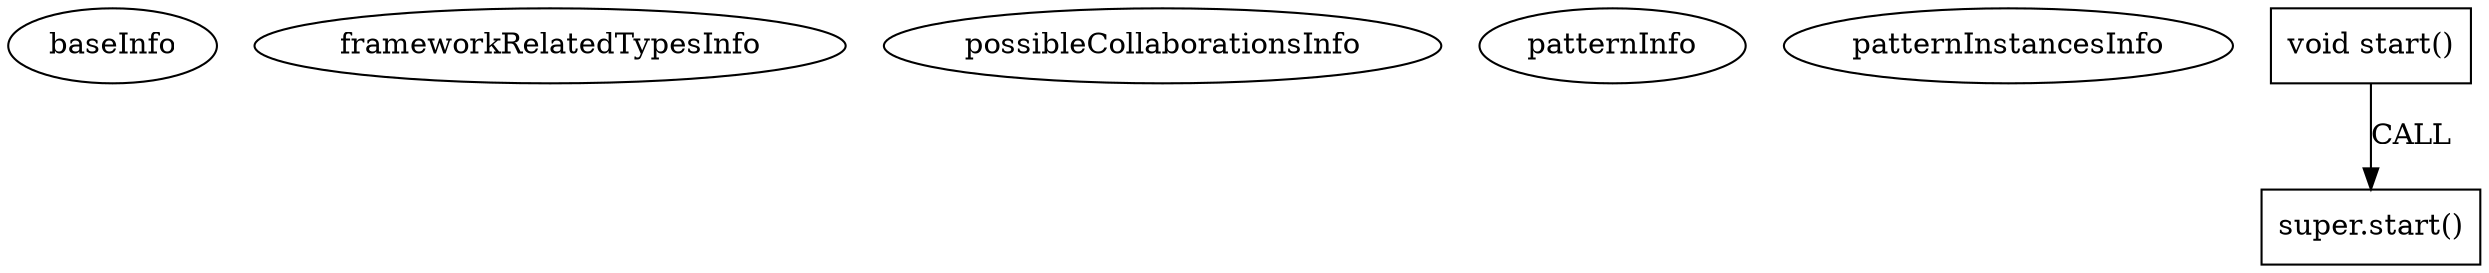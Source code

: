 digraph {
baseInfo[graphId=4218,category="pattern",isAnonymous=false,possibleRelation=false]
frameworkRelatedTypesInfo[]
possibleCollaborationsInfo[]
patternInfo[frequency=2.0,patternRootClient=null]
patternInstancesInfo[0="suxue-tetris~/suxue-tetris/tetris-master/src/tetris/core/Game.java~Timer~4352",1="VgQD-JOculusLib~/VgQD-JOculusLib/JOculusLib-master/src/be/student/vgqd/joculus/v1/hud/fx/oculusview/OculusViewDemo.java~void start(javafx.stage.Stage)~1589"]
13[label="super.start()",vertexType="SUPER_CALL",isFrameworkType=false,shape=box]
12[label="void start()",vertexType="OVERRIDING_METHOD_DECLARATION",isFrameworkType=false,shape=box]
12->13[label="CALL"]
}
